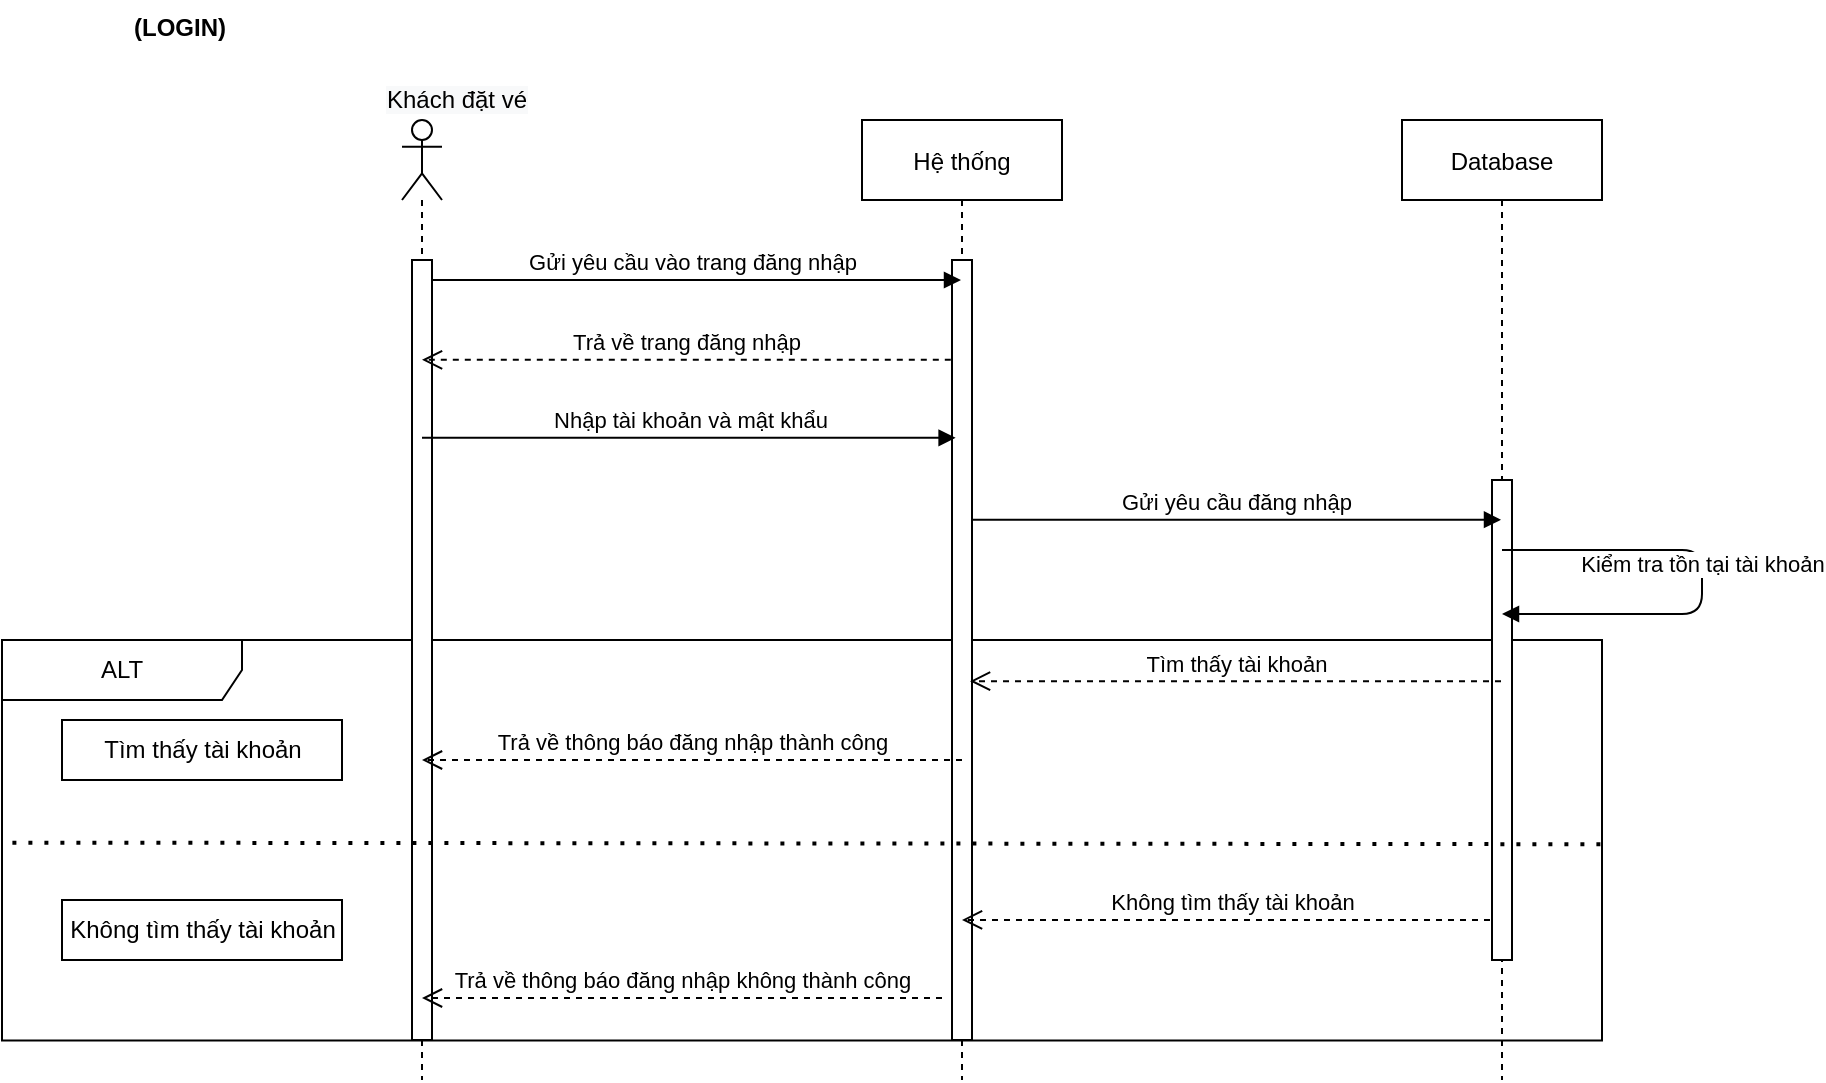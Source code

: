 <mxfile version="13.8.2" type="onedrive"><diagram id="kgpKYQtTHZ0yAKxKKP6v" name="Page-1"><mxGraphModel dx="1888" dy="500" grid="1" gridSize="10" guides="1" tooltips="1" connect="1" arrows="1" fold="1" page="1" pageScale="1" pageWidth="850" pageHeight="1100" math="0" shadow="0"><root><mxCell id="0"/><mxCell id="1" parent="0"/><mxCell id="v3YSz2yNl51jsyuj1RYN-26" value="ALT" style="shape=umlFrame;whiteSpace=wrap;html=1;width=120;height=30;swimlaneFillColor=none;" parent="1" vertex="1"><mxGeometry x="-160" y="340" width="800" height="200.23" as="geometry"/></mxCell><mxCell id="3nuBFxr9cyL0pnOWT2aG-1" value="Hệ thống" style="shape=umlLifeline;perimeter=lifelinePerimeter;container=1;collapsible=0;recursiveResize=0;rounded=0;shadow=0;strokeWidth=1;" parent="1" vertex="1"><mxGeometry x="270" y="80" width="100" height="480" as="geometry"/></mxCell><mxCell id="v3YSz2yNl51jsyuj1RYN-47" value="" style="rounded=0;whiteSpace=wrap;html=1;shadow=0;glass=0;sketch=0;gradientColor=none;align=center;" parent="3nuBFxr9cyL0pnOWT2aG-1" vertex="1"><mxGeometry x="45" y="70" width="10" height="390" as="geometry"/></mxCell><mxCell id="3nuBFxr9cyL0pnOWT2aG-5" value="Database" style="shape=umlLifeline;perimeter=lifelinePerimeter;container=1;collapsible=0;recursiveResize=0;rounded=0;shadow=0;strokeWidth=1;size=40;" parent="1" vertex="1"><mxGeometry x="540" y="80" width="100" height="480" as="geometry"/></mxCell><mxCell id="v3YSz2yNl51jsyuj1RYN-42" value="Không tìm thấy tài khoản" style="html=1;verticalAlign=bottom;endArrow=open;dashed=1;endSize=8;entryX=0.5;entryY=0.846;entryDx=0;entryDy=0;entryPerimeter=0;" parent="3nuBFxr9cyL0pnOWT2aG-5" target="v3YSz2yNl51jsyuj1RYN-47" edge="1"><mxGeometry relative="1" as="geometry"><mxPoint x="50" y="400" as="sourcePoint"/><mxPoint x="-190" y="400" as="targetPoint"/></mxGeometry></mxCell><mxCell id="v3YSz2yNl51jsyuj1RYN-48" value="" style="rounded=0;whiteSpace=wrap;html=1;shadow=0;glass=0;sketch=0;gradientColor=none;align=center;" parent="3nuBFxr9cyL0pnOWT2aG-5" vertex="1"><mxGeometry x="45" y="180" width="10" height="240" as="geometry"/></mxCell><mxCell id="v3YSz2yNl51jsyuj1RYN-7" value="&#10;&#10;&lt;span style=&quot;color: rgb(0, 0, 0); font-family: helvetica; font-size: 12px; font-style: normal; font-weight: 400; letter-spacing: normal; text-align: center; text-indent: 0px; text-transform: none; word-spacing: 0px; background-color: rgb(248, 249, 250); display: inline; float: none;&quot;&gt;Khách đặt vé&lt;/span&gt;&#10;&#10;" style="text;html=1;strokeColor=none;fillColor=none;align=center;verticalAlign=middle;whiteSpace=wrap;rounded=0;" parent="1" vertex="1"><mxGeometry x="30" y="60" width="75" height="20" as="geometry"/></mxCell><mxCell id="v3YSz2yNl51jsyuj1RYN-9" value="" style="shape=umlLifeline;participant=umlActor;perimeter=lifelinePerimeter;whiteSpace=wrap;html=1;container=1;collapsible=0;recursiveResize=0;verticalAlign=top;spacingTop=36;outlineConnect=0;rounded=0;glass=0;sketch=0;shadow=0;" parent="1" vertex="1"><mxGeometry x="40" y="80" width="20" height="480" as="geometry"/></mxCell><mxCell id="v3YSz2yNl51jsyuj1RYN-24" value="Gửi yêu cầu vào trang đăng nhập" style="html=1;verticalAlign=bottom;endArrow=block;" parent="v3YSz2yNl51jsyuj1RYN-9" target="3nuBFxr9cyL0pnOWT2aG-1" edge="1"><mxGeometry width="80" relative="1" as="geometry"><mxPoint x="10" y="80" as="sourcePoint"/><mxPoint x="260" y="80" as="targetPoint"/></mxGeometry></mxCell><mxCell id="v3YSz2yNl51jsyuj1RYN-46" value="" style="rounded=0;whiteSpace=wrap;html=1;shadow=0;glass=0;sketch=0;gradientColor=none;align=center;" parent="v3YSz2yNl51jsyuj1RYN-9" vertex="1"><mxGeometry x="5" y="70" width="10" height="390" as="geometry"/></mxCell><mxCell id="v3YSz2yNl51jsyuj1RYN-13" value="Nhập tài khoản và mật khẩu" style="html=1;verticalAlign=bottom;endArrow=block;entryX=0.18;entryY=0.228;entryDx=0;entryDy=0;entryPerimeter=0;" parent="1" source="v3YSz2yNl51jsyuj1RYN-9" edge="1" target="v3YSz2yNl51jsyuj1RYN-47"><mxGeometry width="80" relative="1" as="geometry"><mxPoint x="70" y="240" as="sourcePoint"/><mxPoint x="300" y="240" as="targetPoint"/></mxGeometry></mxCell><mxCell id="v3YSz2yNl51jsyuj1RYN-15" value="Trả về trang đăng nhập" style="html=1;verticalAlign=bottom;endArrow=open;dashed=1;endSize=8;exitX=-0.06;exitY=0.128;exitDx=0;exitDy=0;exitPerimeter=0;" parent="1" source="v3YSz2yNl51jsyuj1RYN-47" target="v3YSz2yNl51jsyuj1RYN-9" edge="1"><mxGeometry relative="1" as="geometry"><mxPoint x="300" y="199" as="sourcePoint"/><mxPoint x="240" y="200" as="targetPoint"/></mxGeometry></mxCell><mxCell id="v3YSz2yNl51jsyuj1RYN-16" value="Gửi yêu cầu đăng nhập" style="html=1;verticalAlign=bottom;endArrow=block;exitX=0.98;exitY=0.333;exitDx=0;exitDy=0;exitPerimeter=0;" parent="1" source="v3YSz2yNl51jsyuj1RYN-47" target="3nuBFxr9cyL0pnOWT2aG-5" edge="1"><mxGeometry width="80" relative="1" as="geometry"><mxPoint x="340" y="279" as="sourcePoint"/><mxPoint x="571" y="260.0" as="targetPoint"/></mxGeometry></mxCell><mxCell id="v3YSz2yNl51jsyuj1RYN-19" value="Tìm thấy tài khoản" style="html=1;verticalAlign=bottom;endArrow=open;dashed=1;endSize=8;entryX=0.9;entryY=0.54;entryDx=0;entryDy=0;entryPerimeter=0;" parent="1" source="3nuBFxr9cyL0pnOWT2aG-5" target="v3YSz2yNl51jsyuj1RYN-47" edge="1"><mxGeometry relative="1" as="geometry"><mxPoint x="590" y="350" as="sourcePoint"/><mxPoint x="350" y="359" as="targetPoint"/></mxGeometry></mxCell><mxCell id="v3YSz2yNl51jsyuj1RYN-25" value="Trả về thông báo đăng nhập thành công" style="html=1;verticalAlign=bottom;endArrow=open;dashed=1;endSize=8;" parent="1" edge="1"><mxGeometry relative="1" as="geometry"><mxPoint x="320" y="400" as="sourcePoint"/><mxPoint x="50" y="400" as="targetPoint"/></mxGeometry></mxCell><mxCell id="v3YSz2yNl51jsyuj1RYN-34" value="" style="endArrow=none;dashed=1;html=1;dashPattern=1 3;strokeWidth=2;exitX=0.999;exitY=0.51;exitDx=0;exitDy=0;exitPerimeter=0;entryX=0;entryY=0.506;entryDx=0;entryDy=0;entryPerimeter=0;" parent="1" source="v3YSz2yNl51jsyuj1RYN-26" target="v3YSz2yNl51jsyuj1RYN-26" edge="1"><mxGeometry width="50" height="50" relative="1" as="geometry"><mxPoint x="30" y="510" as="sourcePoint"/><mxPoint x="80" y="460" as="targetPoint"/></mxGeometry></mxCell><mxCell id="v3YSz2yNl51jsyuj1RYN-38" value="Trả về thông báo đăng nhập không thành công" style="html=1;verticalAlign=bottom;endArrow=open;dashed=1;endSize=8;" parent="1" edge="1"><mxGeometry relative="1" as="geometry"><mxPoint x="310" y="519" as="sourcePoint"/><mxPoint x="50" y="519" as="targetPoint"/></mxGeometry></mxCell><mxCell id="v3YSz2yNl51jsyuj1RYN-40" value="Tìm thấy tài khoản" style="html=1;gradientColor=none;" parent="1" vertex="1"><mxGeometry x="-130" y="380" width="140" height="30" as="geometry"/></mxCell><mxCell id="v3YSz2yNl51jsyuj1RYN-41" value="Không tìm thấy tài khoản" style="html=1;gradientColor=none;" parent="1" vertex="1"><mxGeometry x="-130" y="470" width="140" height="30" as="geometry"/></mxCell><mxCell id="v3YSz2yNl51jsyuj1RYN-50" value="(LOGIN)" style="text;align=center;fontStyle=1;verticalAlign=middle;spacingLeft=3;spacingRight=3;strokeColor=none;rotatable=0;points=[[0,0.5],[1,0.5]];portConstraint=eastwest;rounded=0;shadow=0;glass=0;sketch=0;gradientColor=none;" parent="1" vertex="1"><mxGeometry x="-111" y="20" width="80" height="26" as="geometry"/></mxCell><mxCell id="v3YSz2yNl51jsyuj1RYN-18" value="Kiểm tra tồn tại tài khoản" style="html=1;verticalAlign=bottom;endArrow=block;" parent="1" source="3nuBFxr9cyL0pnOWT2aG-5" target="3nuBFxr9cyL0pnOWT2aG-5" edge="1"><mxGeometry width="80" relative="1" as="geometry"><mxPoint x="610" y="295" as="sourcePoint"/><mxPoint x="610" y="327" as="targetPoint"/><Array as="points"><mxPoint x="690" y="295"/><mxPoint x="690" y="327"/></Array></mxGeometry></mxCell></root></mxGraphModel></diagram></mxfile>